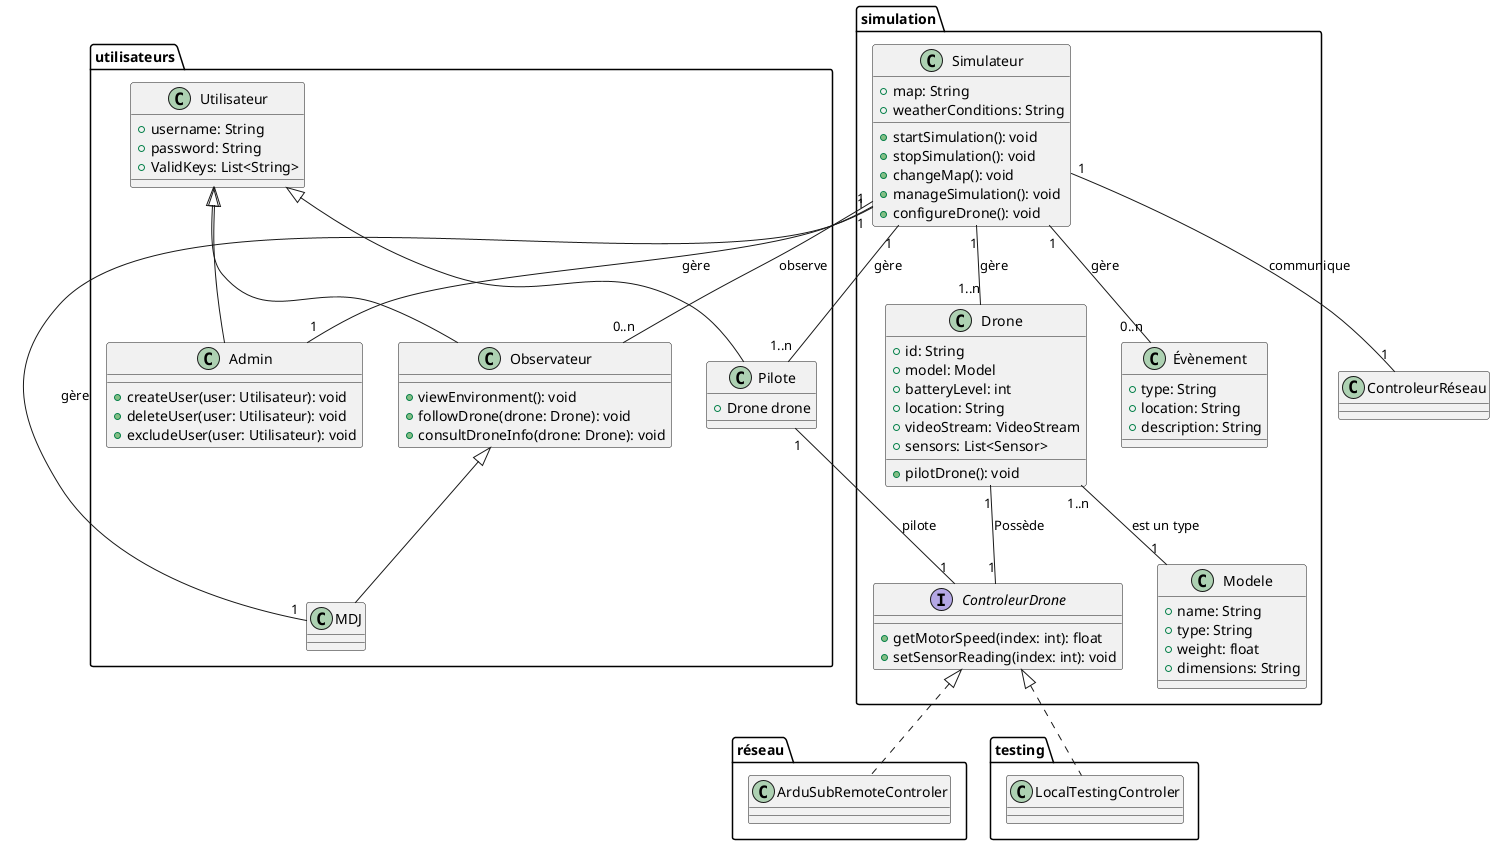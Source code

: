 @startuml

package simulation {
    class Modele {
        +name: String
        +type: String
        +weight: float
        +dimensions: String
    }

    class Drone {
        +id: String
        +model: Model
        +batteryLevel: int
        +location: String
        +videoStream: VideoStream
        +sensors: List<Sensor>
        +pilotDrone(): void
    }



    class Évènement {
        +type: String
        +location: String
        +description: String
    }

    class Simulateur {
        +map: String
        +weatherConditions: String
        +startSimulation(): void
        +stopSimulation(): void
        +changeMap(): void
        +manageSimulation(): void
        +configureDrone(): void
    }


    interface ControleurDrone {
        +getMotorSpeed(index: int): float
        +setSensorReading(index: int): void
    }
}

package réseau {
    class ArduSubRemoteControler implements simulation.ControleurDrone {
    }
}

package testing{
    class LocalTestingControler implements simulation.ControleurDrone {
    }
}


package utilisateurs {
    class Pilote {
        +Drone drone
    }

    class MDJ {

    }

    class Observateur {
        +viewEnvironment(): void
        +followDrone(drone: Drone): void
        +consultDroneInfo(drone: Drone): void
    }

    class Admin {
        +createUser(user: Utilisateur): void
        +deleteUser(user: Utilisateur): void
        +excludeUser(user: Utilisateur): void
    }

    class Utilisateur {
        +username: String
        +password: String
        +ValidKeys: List<String>
    }
}


' Define relationships
Observateur <|-- MDJ
Utilisateur <|-- Pilote
Utilisateur <|-- Observateur
Utilisateur <|-- Admin

Simulateur "1" -- "1..n" Drone : gère
Simulateur "1" -- "1" MDJ : gère
Simulateur "1" -- "0..n" Observateur : observe
Simulateur "1" -- "1..n" Pilote : gère
Simulateur "1" -- "1" ControleurRéseau : communique
Simulateur "1" -- "1" Admin : gère
Simulateur "1" -- "0..n" Évènement : gère

Pilote "1" -- "1" ControleurDrone : pilote
Drone "1..n" -- "1" Modele : est un type
Drone "1" -- "1" simulation.ControleurDrone : Possède

@enduml

